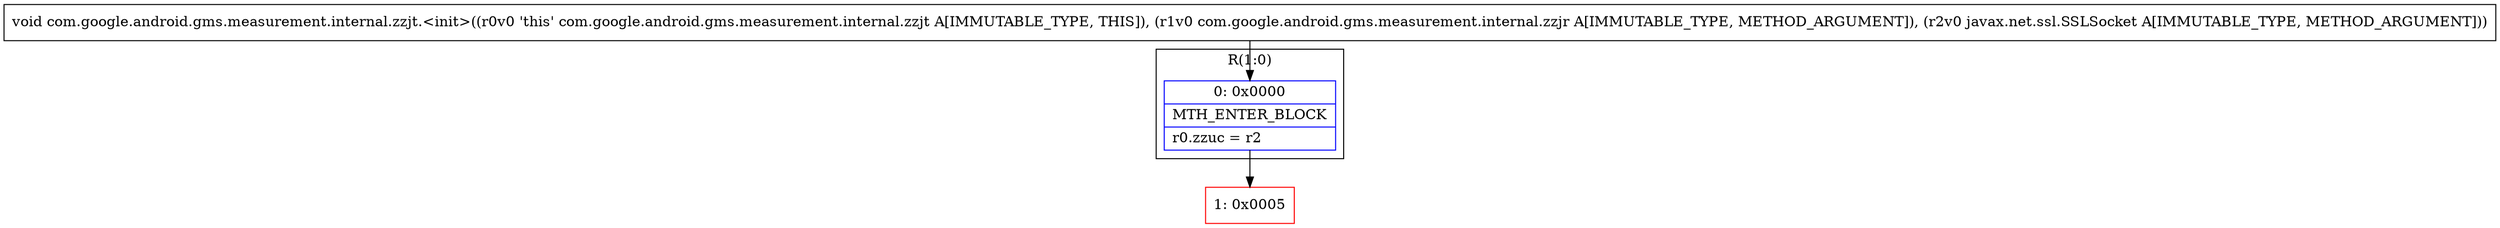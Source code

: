 digraph "CFG forcom.google.android.gms.measurement.internal.zzjt.\<init\>(Lcom\/google\/android\/gms\/measurement\/internal\/zzjr;Ljavax\/net\/ssl\/SSLSocket;)V" {
subgraph cluster_Region_588234770 {
label = "R(1:0)";
node [shape=record,color=blue];
Node_0 [shape=record,label="{0\:\ 0x0000|MTH_ENTER_BLOCK\l|r0.zzuc = r2\l}"];
}
Node_1 [shape=record,color=red,label="{1\:\ 0x0005}"];
MethodNode[shape=record,label="{void com.google.android.gms.measurement.internal.zzjt.\<init\>((r0v0 'this' com.google.android.gms.measurement.internal.zzjt A[IMMUTABLE_TYPE, THIS]), (r1v0 com.google.android.gms.measurement.internal.zzjr A[IMMUTABLE_TYPE, METHOD_ARGUMENT]), (r2v0 javax.net.ssl.SSLSocket A[IMMUTABLE_TYPE, METHOD_ARGUMENT])) }"];
MethodNode -> Node_0;
Node_0 -> Node_1;
}

